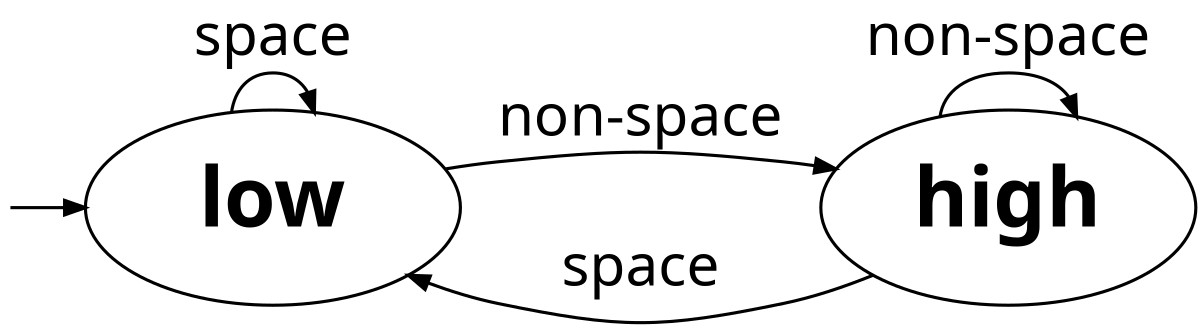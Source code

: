 digraph {
    graph [rankdir=LR];
    node [fontname="sans-serif" fontsize=40 width=2.5 margin=0.15 shape=oval penwidth=1.5];
    edge [fontname="sans-serif" fontsize=28 penwidth=1.5];
    low [label=<<b>low</b>>]
    high [label=<<b>high</b>>]
    low  -> high [label="non-space"];
    low  -> low  [label="space"];
    high -> low  [label="\nspace"];
    high -> high [label="non-space"];
    root [style="invis" shape=point width=0];
    root:e -> low:w;
}
